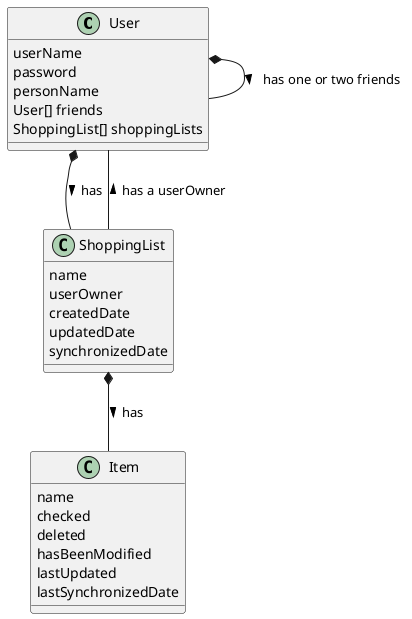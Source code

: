 @startuml
class User
class ShoppingList
class Item

User *-- User: has one or two friends >
User *-- ShoppingList: has >
ShoppingList -- User: has a userOwner >
ShoppingList *-- Item: has >



class User {
    userName
    password
    personName
    User[] friends
    ShoppingList[] shoppingLists
}

class ShoppingList {
    name
    userOwner
    createdDate
    updatedDate
    synchronizedDate
}

class Item {
    name
    checked
    deleted
    hasBeenModified
    lastUpdated
    lastSynchronizedDate

}
@enduml